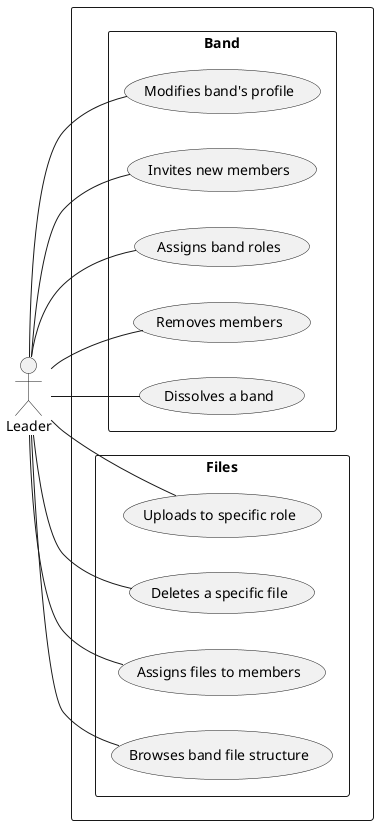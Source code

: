 @startuml Use-Case Leader

left to right direction
skinparam packageStyle rectangle
skinparam Monochrome false
scale 1
actor Leader

rectangle {
    rectangle Band{
        Leader -- (Modifies band's profile)
        Leader -- (Invites new members)
        Leader -- (Assigns band roles)
        Leader -- (Removes members)
        Leader -- (Dissolves a band)
    }
    rectangle Files{
        Leader -- (Uploads to specific role)
        Leader -- (Deletes a specific file)
        Leader -- (Assigns files to members)
        Leader -- (Browses band file structure)
    }
}
@enduml